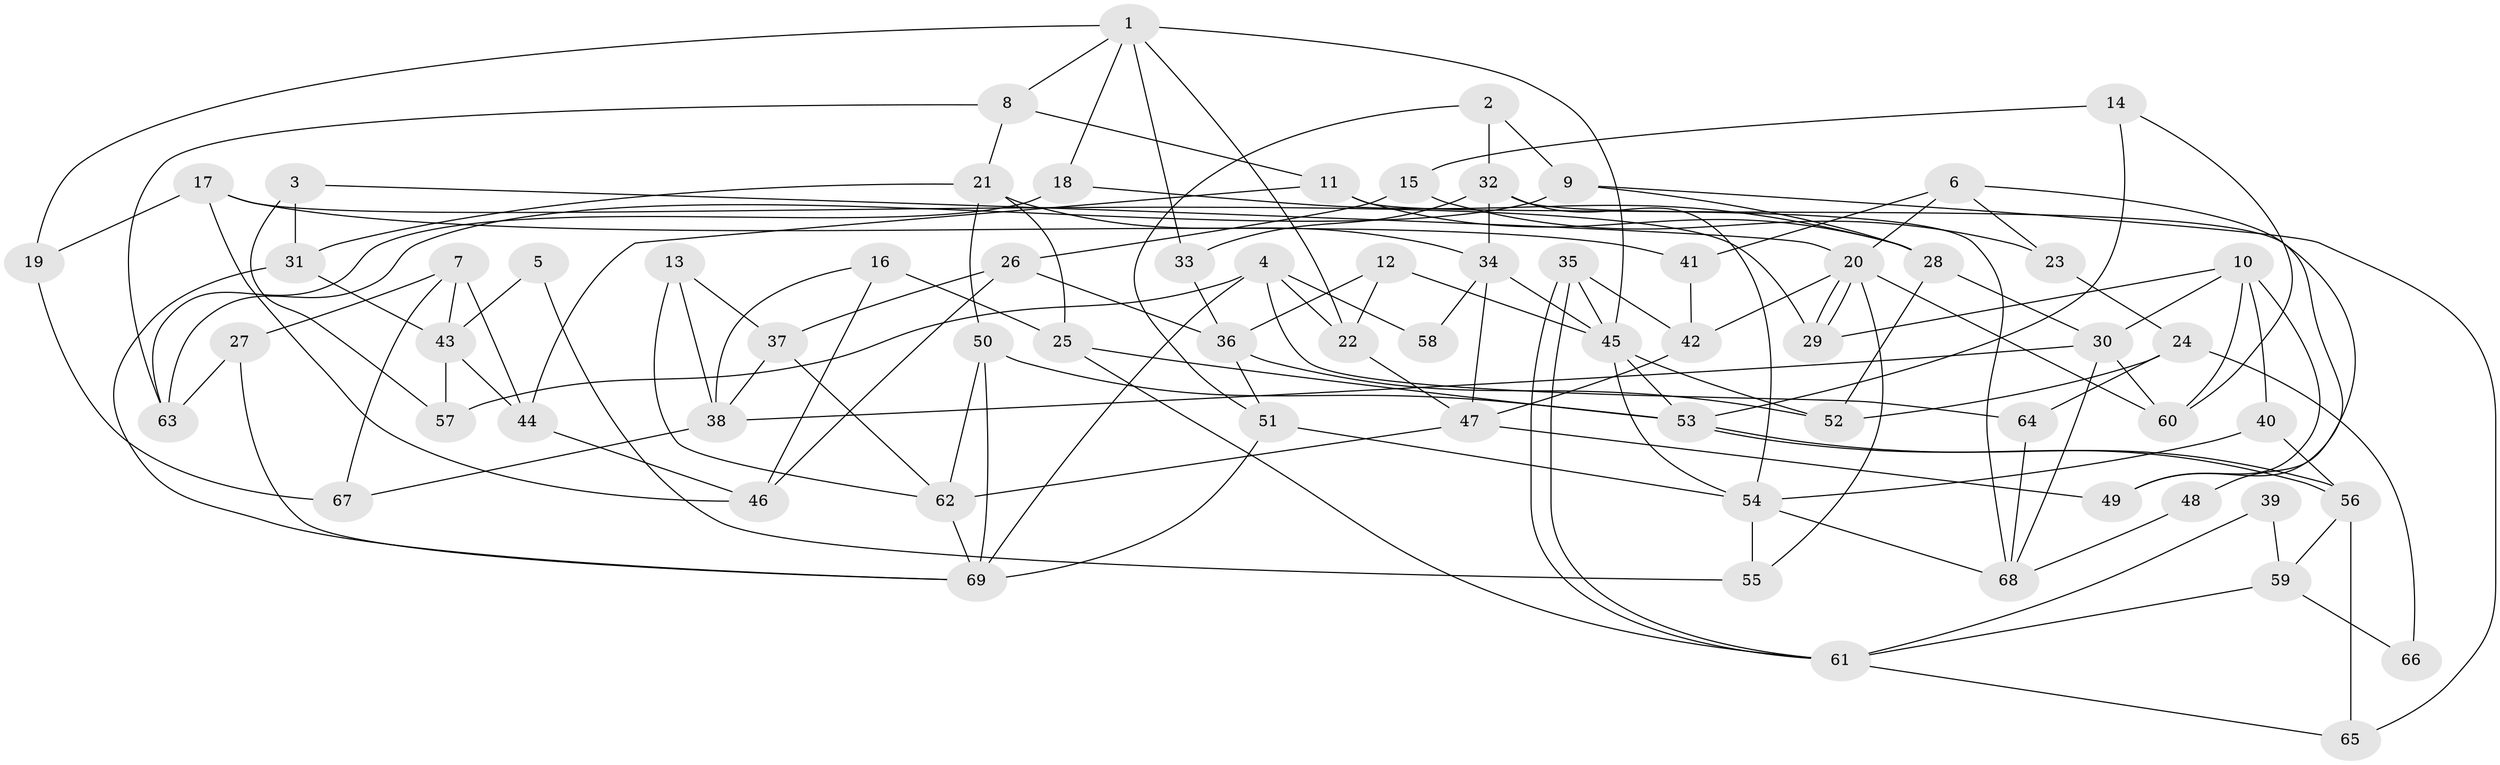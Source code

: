 // coarse degree distribution, {4: 0.22916666666666666, 5: 0.22916666666666666, 3: 0.2916666666666667, 7: 0.0625, 6: 0.0625, 8: 0.0625, 2: 0.0625}
// Generated by graph-tools (version 1.1) at 2025/53/03/04/25 21:53:04]
// undirected, 69 vertices, 138 edges
graph export_dot {
graph [start="1"]
  node [color=gray90,style=filled];
  1;
  2;
  3;
  4;
  5;
  6;
  7;
  8;
  9;
  10;
  11;
  12;
  13;
  14;
  15;
  16;
  17;
  18;
  19;
  20;
  21;
  22;
  23;
  24;
  25;
  26;
  27;
  28;
  29;
  30;
  31;
  32;
  33;
  34;
  35;
  36;
  37;
  38;
  39;
  40;
  41;
  42;
  43;
  44;
  45;
  46;
  47;
  48;
  49;
  50;
  51;
  52;
  53;
  54;
  55;
  56;
  57;
  58;
  59;
  60;
  61;
  62;
  63;
  64;
  65;
  66;
  67;
  68;
  69;
  1 -- 18;
  1 -- 45;
  1 -- 8;
  1 -- 19;
  1 -- 22;
  1 -- 33;
  2 -- 32;
  2 -- 51;
  2 -- 9;
  3 -- 31;
  3 -- 20;
  3 -- 57;
  4 -- 22;
  4 -- 69;
  4 -- 57;
  4 -- 58;
  4 -- 64;
  5 -- 55;
  5 -- 43;
  6 -- 41;
  6 -- 49;
  6 -- 20;
  6 -- 23;
  7 -- 44;
  7 -- 27;
  7 -- 43;
  7 -- 67;
  8 -- 11;
  8 -- 21;
  8 -- 63;
  9 -- 28;
  9 -- 63;
  9 -- 65;
  10 -- 40;
  10 -- 29;
  10 -- 30;
  10 -- 49;
  10 -- 60;
  11 -- 68;
  11 -- 44;
  11 -- 28;
  12 -- 36;
  12 -- 22;
  12 -- 45;
  13 -- 62;
  13 -- 37;
  13 -- 38;
  14 -- 60;
  14 -- 53;
  14 -- 15;
  15 -- 23;
  15 -- 26;
  16 -- 25;
  16 -- 38;
  16 -- 46;
  17 -- 46;
  17 -- 19;
  17 -- 29;
  17 -- 41;
  18 -- 28;
  18 -- 63;
  19 -- 67;
  20 -- 29;
  20 -- 29;
  20 -- 42;
  20 -- 55;
  20 -- 60;
  21 -- 50;
  21 -- 25;
  21 -- 31;
  21 -- 34;
  22 -- 47;
  23 -- 24;
  24 -- 52;
  24 -- 64;
  24 -- 66;
  25 -- 53;
  25 -- 61;
  26 -- 37;
  26 -- 36;
  26 -- 46;
  27 -- 63;
  27 -- 69;
  28 -- 30;
  28 -- 52;
  30 -- 60;
  30 -- 38;
  30 -- 68;
  31 -- 43;
  31 -- 69;
  32 -- 54;
  32 -- 34;
  32 -- 33;
  32 -- 48;
  33 -- 36;
  34 -- 45;
  34 -- 47;
  34 -- 58;
  35 -- 61;
  35 -- 61;
  35 -- 45;
  35 -- 42;
  36 -- 51;
  36 -- 52;
  37 -- 38;
  37 -- 62;
  38 -- 67;
  39 -- 59;
  39 -- 61;
  40 -- 54;
  40 -- 56;
  41 -- 42;
  42 -- 47;
  43 -- 57;
  43 -- 44;
  44 -- 46;
  45 -- 52;
  45 -- 53;
  45 -- 54;
  47 -- 49;
  47 -- 62;
  48 -- 68;
  50 -- 53;
  50 -- 62;
  50 -- 69;
  51 -- 69;
  51 -- 54;
  53 -- 56;
  53 -- 56;
  54 -- 55;
  54 -- 68;
  56 -- 65;
  56 -- 59;
  59 -- 61;
  59 -- 66;
  61 -- 65;
  62 -- 69;
  64 -- 68;
}
